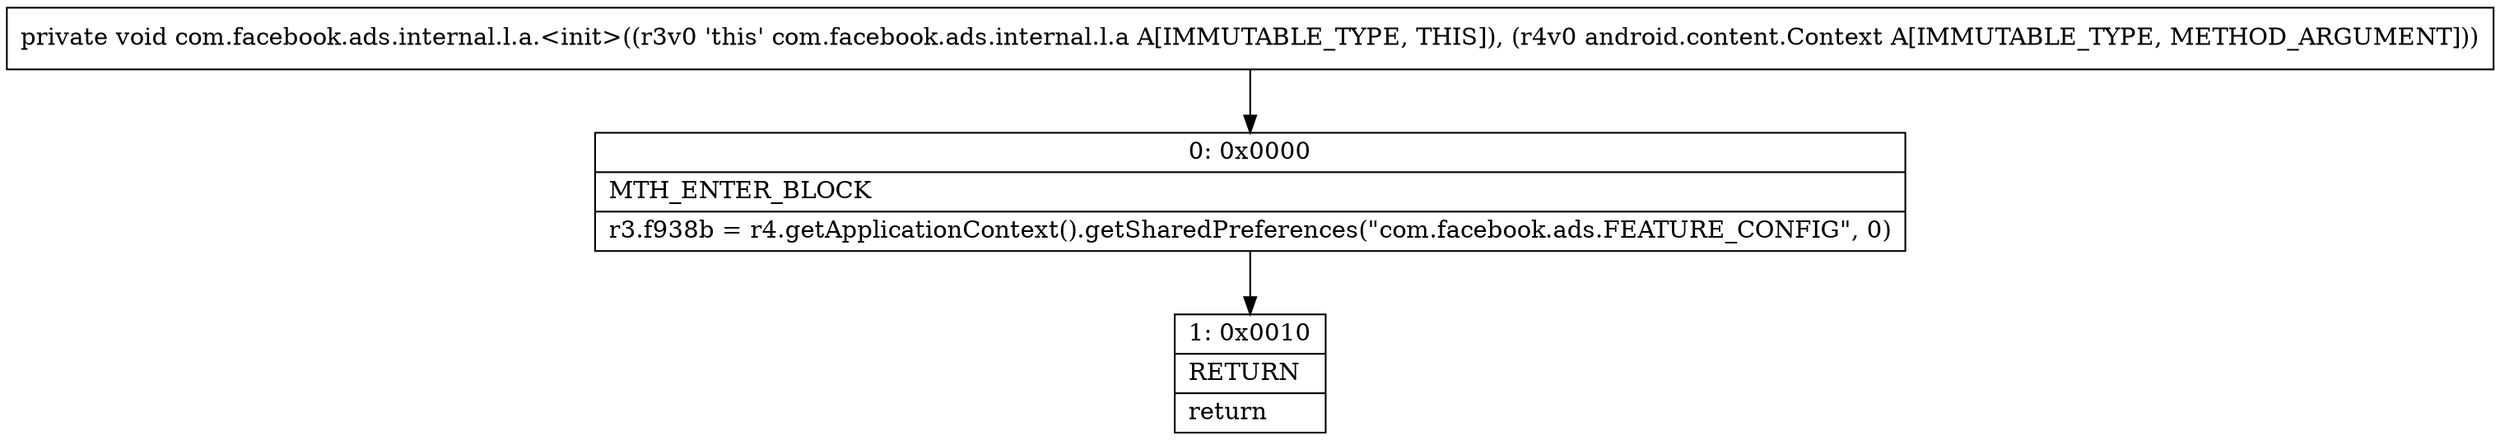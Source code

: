 digraph "CFG forcom.facebook.ads.internal.l.a.\<init\>(Landroid\/content\/Context;)V" {
Node_0 [shape=record,label="{0\:\ 0x0000|MTH_ENTER_BLOCK\l|r3.f938b = r4.getApplicationContext().getSharedPreferences(\"com.facebook.ads.FEATURE_CONFIG\", 0)\l}"];
Node_1 [shape=record,label="{1\:\ 0x0010|RETURN\l|return\l}"];
MethodNode[shape=record,label="{private void com.facebook.ads.internal.l.a.\<init\>((r3v0 'this' com.facebook.ads.internal.l.a A[IMMUTABLE_TYPE, THIS]), (r4v0 android.content.Context A[IMMUTABLE_TYPE, METHOD_ARGUMENT])) }"];
MethodNode -> Node_0;
Node_0 -> Node_1;
}


